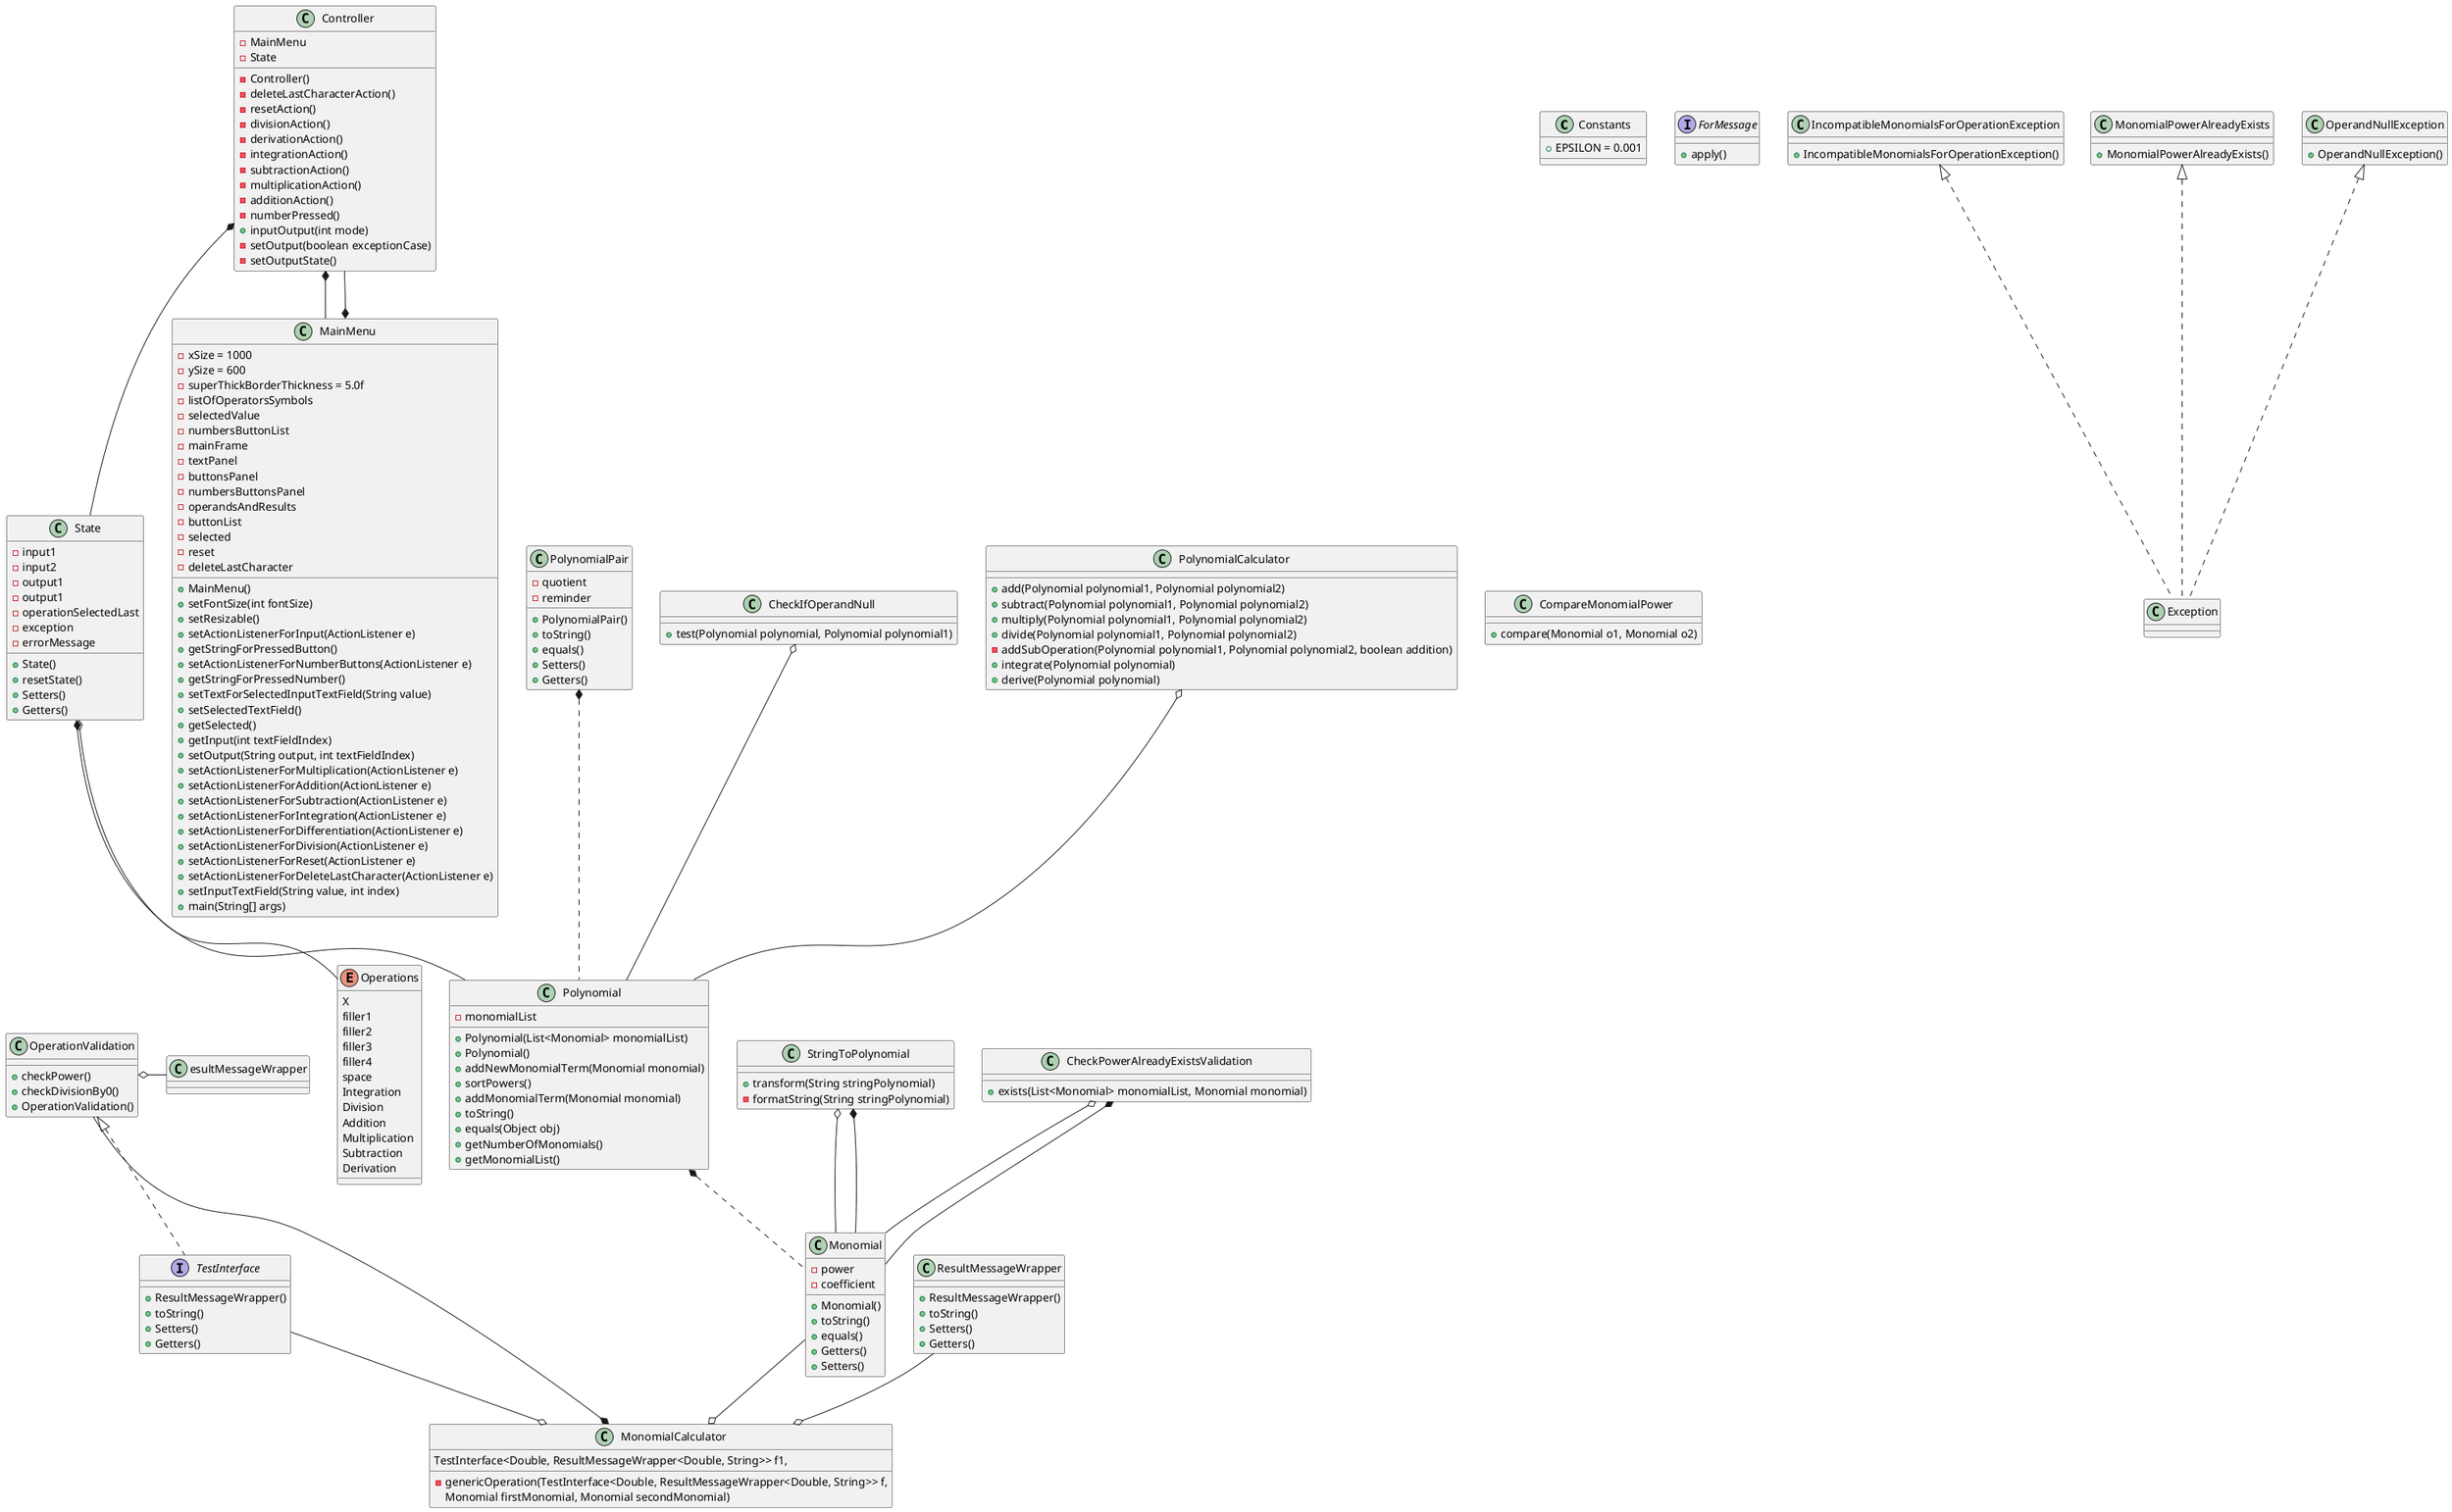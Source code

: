@startuml
'https://plantuml.com/class-diagram
allow_mixing
class Constants
{
+EPSILON = 0.001
}

class Controller
{
-MainMenu
-State
-Controller()
-deleteLastCharacterAction()
-resetAction()
-divisionAction()
-derivationAction()
-integrationAction()
-subtractionAction()
-multiplicationAction()
-additionAction()
-numberPressed()
+inputOutput(int mode)
-setOutput(boolean exceptionCase)
-setOutputState()
}

Controller *-- State
Controller *-- MainMenu

class State
{
-input1
-input2
-output1
-output1
-operationSelectedLast
-exception
-errorMessage
+State()
+resetState()
+Setters()
+Getters()
}

State *-- Polynomial

class IncompatibleMonomialsForOperationException
{
+IncompatibleMonomialsForOperationException()
}
IncompatibleMonomialsForOperationException <|.. Exception

class MonomialPowerAlreadyExists
{
+MonomialPowerAlreadyExists()
}
MonomialPowerAlreadyExists <|.. Exception
class OperandNullException
{
+OperandNullException()
}
OperandNullException <|.. Exception

class Polynomial
{
}

interface ForMessage
{
+apply()
}

class Monomial
{
-power
-coefficient
+Monomial()
+toString()
+equals()
+Getters()
+Setters()
}

enum Operations
{
    X
    filler1
    filler2
    filler3
    filler4
    space
    Integration
    Division
    Addition
    Multiplication
    Subtraction
    Derivation
}

class Polynomial
{
-monomialList
+Polynomial(List<Monomial> monomialList)
+Polynomial()
+addNewMonomialTerm(Monomial monomial)
+sortPowers()
+addMonomialTerm(Monomial monomial)
+toString()
+equals(Object obj)
+getNumberOfMonomials()
+getMonomialList()
}

class PolynomialPair
{
-quotient
-reminder
+PolynomialPair()
+toString()
+equals()
+Setters()
+Getters()
}

class ResultMessageWrapper
{
+ResultMessageWrapper()
+toString()
+Setters()
+Getters()
}

interface TestInterface
{
+ResultMessageWrapper()
+toString()
+Setters()
+Getters()
}

Polynomial *.. Monomial
PolynomialPair *.. Polynomial
State o-- Operations
CheckIfOperandNull o-- Polynomial
TestInterface --o MonomialCalculator
ResultMessageWrapper --o MonomialCalculator
Monomial --o MonomialCalculator
PolynomialCalculator o-- Polynomial

class CheckIfOperandNull
{
+test(Polynomial polynomial, Polynomial polynomial1)
}

class CompareMonomialPower
{
+compare(Monomial o1, Monomial o2)
}

class MonomialCalculator
{
-genericOperation(TestInterface<Double, ResultMessageWrapper<Double, String>> f,
     TestInterface<Double, ResultMessageWrapper<Double, String>> f1,
             Monomial firstMonomial, Monomial secondMonomial)
}

StringToPolynomial o-- Monomial
CheckPowerAlreadyExistsValidation o-- Monomial
OperationValidation o--ResultMessageWrapper

MonomialCalculator *-- OperationValidation

class PolynomialCalculator
{
+add(Polynomial polynomial1, Polynomial polynomial2)
+subtract(Polynomial polynomial1, Polynomial polynomial2)
+multiply(Polynomial polynomial1, Polynomial polynomial2)
+divide(Polynomial polynomial1, Polynomial polynomial2)
-addSubOperation(Polynomial polynomial1, Polynomial polynomial2, boolean addition)
+integrate(Polynomial polynomial)
+derive(Polynomial polynomial)

}

class StringToPolynomial
{
+transform(String stringPolynomial)
-formatString(String stringPolynomial)
}

StringToPolynomial *-- Monomial

class CheckPowerAlreadyExistsValidation
{
+exists(List<Monomial> monomialList, Monomial monomial)
}
CheckPowerAlreadyExistsValidation *--Monomial

class OperationValidation
{
+checkPower()
+checkDivisionBy0()
+OperationValidation()
}
OperationValidation <|.. TestInterface

class MainMenu
{
-xSize = 1000
-ySize = 600
-superThickBorderThickness = 5.0f
-listOfOperatorsSymbols
-selectedValue
-numbersButtonList
-mainFrame
-textPanel
-buttonsPanel
-numbersButtonsPanel
-operandsAndResults
-buttonList
-selected
-reset
-deleteLastCharacter
+MainMenu()
+setFontSize(int fontSize)
+setResizable()
+setActionListenerForInput(ActionListener e)
+getStringForPressedButton()
+setActionListenerForNumberButtons(ActionListener e)
+getStringForPressedNumber()
+setTextForSelectedInputTextField(String value)
+setSelectedTextField()
+getSelected()
+getInput(int textFieldIndex)
+setOutput(String output, int textFieldIndex)
+setActionListenerForMultiplication(ActionListener e)
+setActionListenerForAddition(ActionListener e)
+setActionListenerForSubtraction(ActionListener e)
+setActionListenerForIntegration(ActionListener e)
+setActionListenerForDifferentiation(ActionListener e)
+setActionListenerForDivision(ActionListener e)
+setActionListenerForReset(ActionListener e)
+setActionListenerForDeleteLastCharacter(ActionListener e)
+setInputTextField(String value, int index)
}


class MainMenu
{
+main(String[] args)
}

MainMenu *-- Controller

@enduml